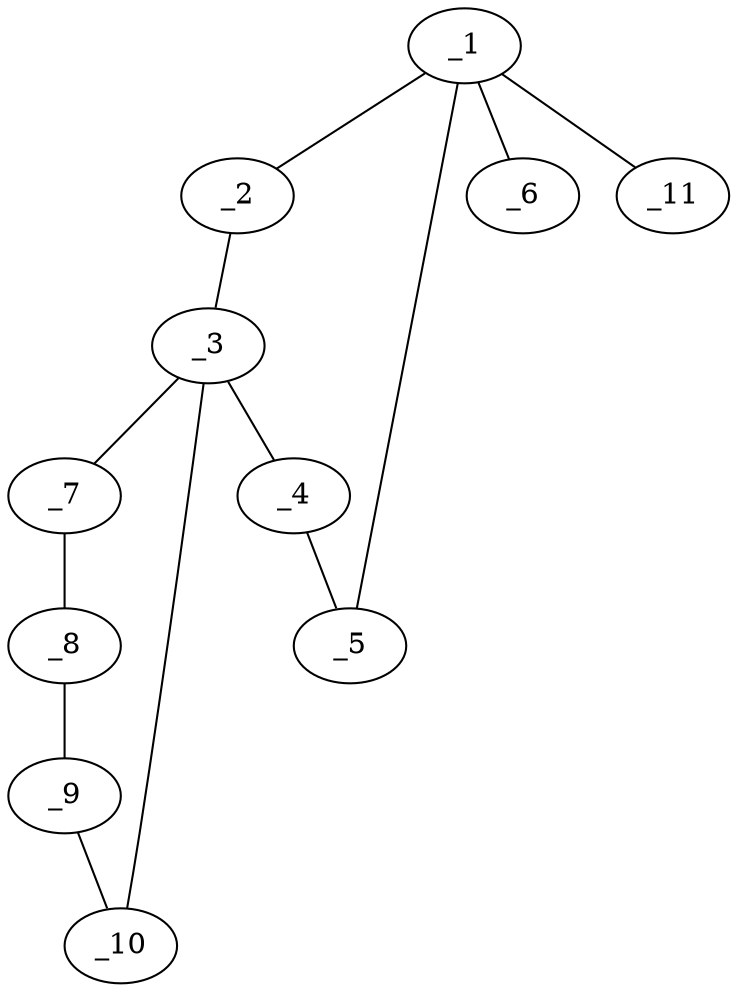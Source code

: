 graph molid666665 {
	_1	 [charge=0,
		chem=6,
		symbol="P  ",
		x="2.9511",
		y="1.0388"];
	_2	 [charge=0,
		chem=2,
		symbol="O  ",
		x="2.642",
		y="0.0878"];
	_1 -- _2	 [valence=1];
	_5	 [charge=0,
		chem=1,
		symbol="C  ",
		x="3.9511",
		y="1.0388"];
	_1 -- _5	 [valence=1];
	_6	 [charge=0,
		chem=2,
		symbol="O  ",
		x="2.9511",
		y="2.0388"];
	_1 -- _6	 [valence=2];
	_11	 [charge=0,
		chem=2,
		symbol="O  ",
		x=2,
		y="1.3479"];
	_1 -- _11	 [valence=1];
	_3	 [charge=0,
		chem=1,
		symbol="C  ",
		x="3.4511",
		y="-0.5"];
	_2 -- _3	 [valence=1];
	_4	 [charge=0,
		chem=1,
		symbol="C  ",
		x="4.2601",
		y="0.0878"];
	_3 -- _4	 [valence=1];
	_7	 [charge=0,
		chem=1,
		symbol="C  ",
		x="4.2601",
		y="-1.0878"];
	_3 -- _7	 [valence=1];
	_10	 [charge=0,
		chem=1,
		symbol="C  ",
		x="2.642",
		y="-1.0878"];
	_3 -- _10	 [valence=1];
	_4 -- _5	 [valence=2];
	_8	 [charge=0,
		chem=1,
		symbol="C  ",
		x="3.9511",
		y="-2.0388"];
	_7 -- _8	 [valence=1];
	_9	 [charge=0,
		chem=1,
		symbol="C  ",
		x="2.9511",
		y="-2.0388"];
	_8 -- _9	 [valence=1];
	_9 -- _10	 [valence=1];
}
